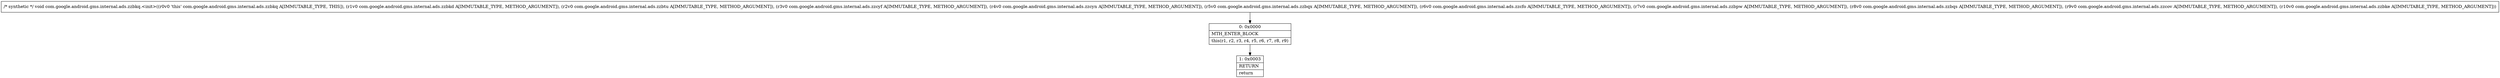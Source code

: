 digraph "CFG forcom.google.android.gms.internal.ads.zzbkq.\<init\>(Lcom\/google\/android\/gms\/internal\/ads\/zzbkd;Lcom\/google\/android\/gms\/internal\/ads\/zzbtu;Lcom\/google\/android\/gms\/internal\/ads\/zzcyf;Lcom\/google\/android\/gms\/internal\/ads\/zzcyn;Lcom\/google\/android\/gms\/internal\/ads\/zzbqx;Lcom\/google\/android\/gms\/internal\/ads\/zzcfo;Lcom\/google\/android\/gms\/internal\/ads\/zzbpw;Lcom\/google\/android\/gms\/internal\/ads\/zzbqs;Lcom\/google\/android\/gms\/internal\/ads\/zzcov;Lcom\/google\/android\/gms\/internal\/ads\/zzbke;)V" {
Node_0 [shape=record,label="{0\:\ 0x0000|MTH_ENTER_BLOCK\l|this(r1, r2, r3, r4, r5, r6, r7, r8, r9)\l}"];
Node_1 [shape=record,label="{1\:\ 0x0003|RETURN\l|return\l}"];
MethodNode[shape=record,label="{\/* synthetic *\/ void com.google.android.gms.internal.ads.zzbkq.\<init\>((r0v0 'this' com.google.android.gms.internal.ads.zzbkq A[IMMUTABLE_TYPE, THIS]), (r1v0 com.google.android.gms.internal.ads.zzbkd A[IMMUTABLE_TYPE, METHOD_ARGUMENT]), (r2v0 com.google.android.gms.internal.ads.zzbtu A[IMMUTABLE_TYPE, METHOD_ARGUMENT]), (r3v0 com.google.android.gms.internal.ads.zzcyf A[IMMUTABLE_TYPE, METHOD_ARGUMENT]), (r4v0 com.google.android.gms.internal.ads.zzcyn A[IMMUTABLE_TYPE, METHOD_ARGUMENT]), (r5v0 com.google.android.gms.internal.ads.zzbqx A[IMMUTABLE_TYPE, METHOD_ARGUMENT]), (r6v0 com.google.android.gms.internal.ads.zzcfo A[IMMUTABLE_TYPE, METHOD_ARGUMENT]), (r7v0 com.google.android.gms.internal.ads.zzbpw A[IMMUTABLE_TYPE, METHOD_ARGUMENT]), (r8v0 com.google.android.gms.internal.ads.zzbqs A[IMMUTABLE_TYPE, METHOD_ARGUMENT]), (r9v0 com.google.android.gms.internal.ads.zzcov A[IMMUTABLE_TYPE, METHOD_ARGUMENT]), (r10v0 com.google.android.gms.internal.ads.zzbke A[IMMUTABLE_TYPE, METHOD_ARGUMENT])) }"];
MethodNode -> Node_0;
Node_0 -> Node_1;
}

